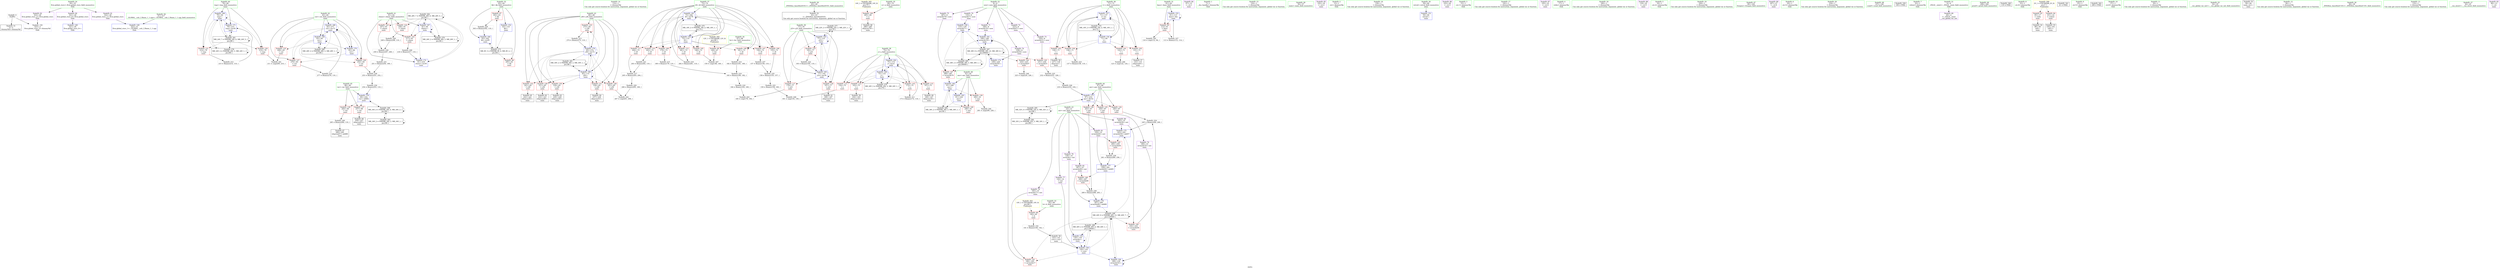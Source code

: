 digraph "SVFG" {
	label="SVFG";

	Node0x55ad3fa7eee0 [shape=record,color=grey,label="{NodeID: 0\nNullPtr}"];
	Node0x55ad3fa7eee0 -> Node0x55ad3faa8c00[style=solid];
	Node0x55ad3fa7eee0 -> Node0x55ad3faaed20[style=solid];
	Node0x55ad3fab05b0 [shape=record,color=blue,label="{NodeID: 180\n83\<--277\ncnt\<--inc73\nmain\n}"];
	Node0x55ad3fab05b0 -> Node0x55ad3faad870[style=dashed];
	Node0x55ad3fab05b0 -> Node0x55ad3faad940[style=dashed];
	Node0x55ad3fab05b0 -> Node0x55ad3faada10[style=dashed];
	Node0x55ad3fab05b0 -> Node0x55ad3faafbf0[style=dashed];
	Node0x55ad3fab05b0 -> Node0x55ad3faafd90[style=dashed];
	Node0x55ad3fab05b0 -> Node0x55ad3fab05b0[style=dashed];
	Node0x55ad3fab05b0 -> Node0x55ad3fac9490[style=dashed];
	Node0x55ad3faa7a40 [shape=record,color=red,label="{NodeID: 97\n302\<--63\n\<--kk\nmain\n}"];
	Node0x55ad3faa7a40 -> Node0x55ad3fab4a40[style=solid];
	Node0x55ad3fa832d0 [shape=record,color=green,label="{NodeID: 14\n114\<--1\n\<--dummyObj\nCan only get source location for instruction, argument, global var or function.}"];
	Node0x55ad3fac8590 [shape=record,color=black,label="{NodeID: 277\nMR_22V_2 = PHI(MR_22V_3, MR_22V_1, )\npts\{78 \}\n}"];
	Node0x55ad3fac8590 -> Node0x55ad3faaf7e0[style=dashed];
	Node0x55ad3fac8590 -> Node0x55ad3fac8590[style=dashed];
	Node0x55ad3faa85a0 [shape=record,color=red,label="{NodeID: 111\n204\<--73\n\<--i8\nmain\n}"];
	Node0x55ad3faa85a0 -> Node0x55ad3fab3840[style=solid];
	Node0x55ad3faa69b0 [shape=record,color=green,label="{NodeID: 28\n43\<--49\n_ZNSt8ios_base4InitD1Ev\<--_ZNSt8ios_base4InitD1Ev_field_insensitive\n}"];
	Node0x55ad3faa69b0 -> Node0x55ad3faa8cd0[style=solid];
	Node0x55ad3faad870 [shape=record,color=red,label="{NodeID: 125\n209\<--83\n\<--cnt\nmain\n}"];
	Node0x55ad3faad870 -> Node0x55ad3fab5c40[style=solid];
	Node0x55ad3faa7490 [shape=record,color=green,label="{NodeID: 42\n83\<--84\ncnt\<--cnt_field_insensitive\nmain\n}"];
	Node0x55ad3faa7490 -> Node0x55ad3faad870[style=solid];
	Node0x55ad3faa7490 -> Node0x55ad3faad940[style=solid];
	Node0x55ad3faa7490 -> Node0x55ad3faada10[style=solid];
	Node0x55ad3faa7490 -> Node0x55ad3faafbf0[style=solid];
	Node0x55ad3faa7490 -> Node0x55ad3faafd90[style=solid];
	Node0x55ad3faa7490 -> Node0x55ad3fab05b0[style=solid];
	Node0x55ad3fad0310 [shape=record,color=yellow,style=double,label="{NodeID: 305\n14V_1 = ENCHI(MR_14V_0)\npts\{70 \}\nFun[main]}"];
	Node0x55ad3fad0310 -> Node0x55ad3faa7cb0[style=dashed];
	Node0x55ad3fab3fc0 [shape=record,color=grey,label="{NodeID: 222\n193 = Binary(192, 110, )\n}"];
	Node0x55ad3fab3fc0 -> Node0x55ad3faaf980[style=solid];
	Node0x55ad3faae3d0 [shape=record,color=red,label="{NodeID: 139\n290\<--91\n\<--ans\nmain\n}"];
	Node0x55ad3faae3d0 -> Node0x55ad3fab60c0[style=solid];
	Node0x55ad3faa9010 [shape=record,color=black,label="{NodeID: 56\n127\<--126\nidxprom\<--\nmain\n}"];
	Node0x55ad3fab54c0 [shape=record,color=grey,label="{NodeID: 236\n253 = Binary(251, 252, )\n}"];
	Node0x55ad3fab54c0 -> Node0x55ad3fab51c0[style=solid];
	Node0x55ad3faaefc0 [shape=record,color=blue,label="{NodeID: 153\n61\<--113\nkase\<--dec\nmain\n}"];
	Node0x55ad3faaefc0 -> Node0x55ad3faaaff0[style=dashed];
	Node0x55ad3faaefc0 -> Node0x55ad3faaefc0[style=dashed];
	Node0x55ad3faa9b70 [shape=record,color=purple,label="{NodeID: 70\n133\<--8\narrayidx7\<--now\nmain\n}"];
	Node0x55ad3faa9b70 -> Node0x55ad3faaf230[style=solid];
	Node0x55ad3faafb20 [shape=record,color=blue,label="{NodeID: 167\n81\<--94\nshaon\<--\nmain\n}"];
	Node0x55ad3faafb20 -> Node0x55ad3faad600[style=dashed];
	Node0x55ad3faafb20 -> Node0x55ad3faafb20[style=dashed];
	Node0x55ad3faafb20 -> Node0x55ad3faaff30[style=dashed];
	Node0x55ad3faafb20 -> Node0x55ad3fac3690[style=dashed];
	Node0x55ad3faafb20 -> Node0x55ad3fac8f90[style=dashed];
	Node0x55ad3faaa6d0 [shape=record,color=purple,label="{NodeID: 84\n97\<--15\n\<--.str.1\nmain\n}"];
	Node0x55ad3faa0c90 [shape=record,color=green,label="{NodeID: 1\n7\<--1\n__dso_handle\<--dummyObj\nGlob }"];
	Node0x55ad3fab0680 [shape=record,color=blue,label="{NodeID: 181\n73\<--282\ni8\<--inc76\nmain\n}"];
	Node0x55ad3fab0680 -> Node0x55ad3faa80c0[style=dashed];
	Node0x55ad3fab0680 -> Node0x55ad3faa8190[style=dashed];
	Node0x55ad3fab0680 -> Node0x55ad3faa8260[style=dashed];
	Node0x55ad3fab0680 -> Node0x55ad3faa8330[style=dashed];
	Node0x55ad3fab0680 -> Node0x55ad3faa8400[style=dashed];
	Node0x55ad3fab0680 -> Node0x55ad3faa84d0[style=dashed];
	Node0x55ad3fab0680 -> Node0x55ad3faa85a0[style=dashed];
	Node0x55ad3fab0680 -> Node0x55ad3faa8670[style=dashed];
	Node0x55ad3fab0680 -> Node0x55ad3fab0680[style=dashed];
	Node0x55ad3fab0680 -> Node0x55ad3fac7b90[style=dashed];
	Node0x55ad3faa7b10 [shape=record,color=red,label="{NodeID: 98\n140\<--65\n\<--b\nmain\n}"];
	Node0x55ad3faa7b10 -> Node0x55ad3fab4ec0[style=solid];
	Node0x55ad3fa7f420 [shape=record,color=green,label="{NodeID: 15\n124\<--1\n\<--dummyObj\nCan only get source location for instruction, argument, global var or function.}"];
	Node0x55ad3fac8a90 [shape=record,color=black,label="{NodeID: 278\nMR_24V_2 = PHI(MR_24V_3, MR_24V_1, )\npts\{80 \}\n}"];
	Node0x55ad3fac8a90 -> Node0x55ad3faafa50[style=dashed];
	Node0x55ad3fac8a90 -> Node0x55ad3fac8a90[style=dashed];
	Node0x55ad3faa8670 [shape=record,color=red,label="{NodeID: 112\n281\<--73\n\<--i8\nmain\n}"];
	Node0x55ad3faa8670 -> Node0x55ad3fab39c0[style=solid];
	Node0x55ad3faa6a40 [shape=record,color=green,label="{NodeID: 29\n56\<--57\nmain\<--main_field_insensitive\n}"];
	Node0x55ad3faabdc0 [shape=record,color=grey,label="{NodeID: 209\n218 = Binary(217, 110, )\n}"];
	Node0x55ad3faabdc0 -> Node0x55ad3faaff30[style=solid];
	Node0x55ad3faad940 [shape=record,color=red,label="{NodeID: 126\n252\<--83\n\<--cnt\nmain\n}"];
	Node0x55ad3faad940 -> Node0x55ad3fab54c0[style=solid];
	Node0x55ad3faa7560 [shape=record,color=green,label="{NodeID: 43\n85\<--86\nj36\<--j36_field_insensitive\nmain\n}"];
	Node0x55ad3faa7560 -> Node0x55ad3faadae0[style=solid];
	Node0x55ad3faa7560 -> Node0x55ad3faadbb0[style=solid];
	Node0x55ad3faa7560 -> Node0x55ad3faadc80[style=solid];
	Node0x55ad3faa7560 -> Node0x55ad3faadd50[style=solid];
	Node0x55ad3faa7560 -> Node0x55ad3faade20[style=solid];
	Node0x55ad3faa7560 -> Node0x55ad3faadef0[style=solid];
	Node0x55ad3faa7560 -> Node0x55ad3faafcc0[style=solid];
	Node0x55ad3faa7560 -> Node0x55ad3fab04e0[style=solid];
	Node0x55ad3fab4140 [shape=record,color=grey,label="{NodeID: 223\n137 = Binary(136, 110, )\n}"];
	Node0x55ad3fab4140 -> Node0x55ad3faaf300[style=solid];
	Node0x55ad3faae4a0 [shape=record,color=red,label="{NodeID: 140\n296\<--91\n\<--ans\nmain\n}"];
	Node0x55ad3faa90e0 [shape=record,color=black,label="{NodeID: 57\n132\<--131\nidxprom6\<--\nmain\n}"];
	Node0x55ad3fab5640 [shape=record,color=grey,label="{NodeID: 237\n157 = Binary(156, 110, )\n}"];
	Node0x55ad3fab5640 -> Node0x55ad3fab5340[style=solid];
	Node0x55ad3faaf090 [shape=record,color=blue,label="{NodeID: 154\n71\<--94\ni\<--\nmain\n}"];
	Node0x55ad3faaf090 -> Node0x55ad3faa7d80[style=dashed];
	Node0x55ad3faaf090 -> Node0x55ad3faa7e50[style=dashed];
	Node0x55ad3faaf090 -> Node0x55ad3faa7f20[style=dashed];
	Node0x55ad3faaf090 -> Node0x55ad3faa7ff0[style=dashed];
	Node0x55ad3faaf090 -> Node0x55ad3faaf300[style=dashed];
	Node0x55ad3faaf090 -> Node0x55ad3fac7690[style=dashed];
	Node0x55ad3faa9c40 [shape=record,color=purple,label="{NodeID: 71\n169\<--8\narrayidx19\<--now\nmain\n}"];
	Node0x55ad3faa9c40 -> Node0x55ad3faaf640[style=solid];
	Node0x55ad3faafbf0 [shape=record,color=blue,label="{NodeID: 168\n83\<--94\ncnt\<--\nmain\n}"];
	Node0x55ad3faafbf0 -> Node0x55ad3faad870[style=dashed];
	Node0x55ad3faafbf0 -> Node0x55ad3faad940[style=dashed];
	Node0x55ad3faafbf0 -> Node0x55ad3faada10[style=dashed];
	Node0x55ad3faafbf0 -> Node0x55ad3faafbf0[style=dashed];
	Node0x55ad3faafbf0 -> Node0x55ad3faafd90[style=dashed];
	Node0x55ad3faafbf0 -> Node0x55ad3fab05b0[style=dashed];
	Node0x55ad3faafbf0 -> Node0x55ad3fac9490[style=dashed];
	Node0x55ad3faaa7a0 [shape=record,color=purple,label="{NodeID: 85\n102\<--18\n\<--.str.2\nmain\n}"];
	Node0x55ad3fa7f800 [shape=record,color=green,label="{NodeID: 2\n13\<--1\n.str\<--dummyObj\nGlob }"];
	Node0x55ad3fab0750 [shape=record,color=blue,label="{NodeID: 182\n91\<--288\nans\<--\nmain\n}"];
	Node0x55ad3fab0750 -> Node0x55ad3faae3d0[style=dashed];
	Node0x55ad3fab0750 -> Node0x55ad3faae4a0[style=dashed];
	Node0x55ad3fab0750 -> Node0x55ad3fab0820[style=dashed];
	Node0x55ad3fab0750 -> Node0x55ad3faca890[style=dashed];
	Node0x55ad3faa7be0 [shape=record,color=red,label="{NodeID: 99\n149\<--67\n\<--lev\nmain\n}"];
	Node0x55ad3faa7be0 -> Node0x55ad3fab6540[style=solid];
	Node0x55ad3fa7f4f0 [shape=record,color=green,label="{NodeID: 16\n130\<--1\n\<--dummyObj\nCan only get source location for instruction, argument, global var or function.}"];
	Node0x55ad3fac8f90 [shape=record,color=black,label="{NodeID: 279\nMR_26V_2 = PHI(MR_26V_3, MR_26V_1, )\npts\{82 \}\n}"];
	Node0x55ad3fac8f90 -> Node0x55ad3faafb20[style=dashed];
	Node0x55ad3fac8f90 -> Node0x55ad3fac8f90[style=dashed];
	Node0x55ad3faa8740 [shape=record,color=red,label="{NodeID: 113\n154\<--75\n\<--j\nmain\n}"];
	Node0x55ad3faa8740 -> Node0x55ad3fab66c0[style=solid];
	Node0x55ad3faa6ad0 [shape=record,color=green,label="{NodeID: 30\n59\<--60\nretval\<--retval_field_insensitive\nmain\n}"];
	Node0x55ad3faa6ad0 -> Node0x55ad3faaee20[style=solid];
	Node0x55ad3faabf40 [shape=record,color=grey,label="{NodeID: 210\n277 = Binary(276, 110, )\n}"];
	Node0x55ad3faabf40 -> Node0x55ad3fab05b0[style=solid];
	Node0x55ad3faada10 [shape=record,color=red,label="{NodeID: 127\n276\<--83\n\<--cnt\nmain\n}"];
	Node0x55ad3faada10 -> Node0x55ad3faabf40[style=solid];
	Node0x55ad3faa7630 [shape=record,color=green,label="{NodeID: 44\n87\<--88\nper\<--per_field_insensitive\nmain\n}"];
	Node0x55ad3faa7630 -> Node0x55ad3faadfc0[style=solid];
	Node0x55ad3faa7630 -> Node0x55ad3faae090[style=solid];
	Node0x55ad3faa7630 -> Node0x55ad3faae160[style=solid];
	Node0x55ad3faa7630 -> Node0x55ad3fab0000[style=solid];
	Node0x55ad3fab42c0 [shape=record,color=grey,label="{NodeID: 224\n245 = Binary(244, 240, )\n}"];
	Node0x55ad3fab42c0 -> Node0x55ad3fab01a0[style=solid];
	Node0x55ad3faae570 [shape=record,color=red,label="{NodeID: 141\n166\<--165\n\<--arrayidx17\nmain\n}"];
	Node0x55ad3faae570 -> Node0x55ad3faaf640[style=solid];
	Node0x55ad3faa91b0 [shape=record,color=black,label="{NodeID: 58\n143\<--141\nconv\<--mul\nmain\n}"];
	Node0x55ad3faa91b0 -> Node0x55ad3faaf3d0[style=solid];
	Node0x55ad3fab57c0 [shape=record,color=grey,label="{NodeID: 238\n269 = Binary(268, 263, )\n}"];
	Node0x55ad3fab57c0 -> Node0x55ad3fab0410[style=solid];
	Node0x55ad3faaf160 [shape=record,color=blue,label="{NodeID: 155\n128\<--130\narrayidx\<--\nmain\n}"];
	Node0x55ad3faaf160 -> Node0x55ad3faaf160[style=dashed];
	Node0x55ad3faaf160 -> Node0x55ad3faaf3d0[style=dashed];
	Node0x55ad3faa9d10 [shape=record,color=purple,label="{NodeID: 72\n223\<--8\narrayidx47\<--now\nmain\n}"];
	Node0x55ad3faa9d10 -> Node0x55ad3faae640[style=solid];
	Node0x55ad3faafcc0 [shape=record,color=blue,label="{NodeID: 169\n85\<--110\nj36\<--\nmain\n}"];
	Node0x55ad3faafcc0 -> Node0x55ad3faadae0[style=dashed];
	Node0x55ad3faafcc0 -> Node0x55ad3faadbb0[style=dashed];
	Node0x55ad3faafcc0 -> Node0x55ad3faadc80[style=dashed];
	Node0x55ad3faafcc0 -> Node0x55ad3faadd50[style=dashed];
	Node0x55ad3faafcc0 -> Node0x55ad3faade20[style=dashed];
	Node0x55ad3faafcc0 -> Node0x55ad3faadef0[style=dashed];
	Node0x55ad3faafcc0 -> Node0x55ad3faafcc0[style=dashed];
	Node0x55ad3faafcc0 -> Node0x55ad3fab04e0[style=dashed];
	Node0x55ad3faafcc0 -> Node0x55ad3fac9990[style=dashed];
	Node0x55ad3faaa870 [shape=record,color=purple,label="{NodeID: 86\n103\<--20\n\<--.str.3\nmain\n}"];
	Node0x55ad3fa7edc0 [shape=record,color=green,label="{NodeID: 3\n15\<--1\n.str.1\<--dummyObj\nGlob }"];
	Node0x55ad3fab0820 [shape=record,color=blue,label="{NodeID: 183\n91\<--226\nans\<--\nmain\n}"];
	Node0x55ad3fab0820 -> Node0x55ad3faae4a0[style=dashed];
	Node0x55ad3fab0820 -> Node0x55ad3faca890[style=dashed];
	Node0x55ad3faa7cb0 [shape=record,color=red,label="{NodeID: 100\n285\<--69\n\<--n\nmain\n}"];
	Node0x55ad3faa7cb0 -> Node0x55ad3faa99d0[style=solid];
	Node0x55ad3fa7f5c0 [shape=record,color=green,label="{NodeID: 17\n142\<--1\n\<--dummyObj\nCan only get source location for instruction, argument, global var or function.}"];
	Node0x55ad3fac9490 [shape=record,color=black,label="{NodeID: 280\nMR_28V_2 = PHI(MR_28V_3, MR_28V_1, )\npts\{84 \}\n}"];
	Node0x55ad3fac9490 -> Node0x55ad3faafbf0[style=dashed];
	Node0x55ad3fac9490 -> Node0x55ad3fac9490[style=dashed];
	Node0x55ad3faa8810 [shape=record,color=red,label="{NodeID: 114\n163\<--75\n\<--j\nmain\n}"];
	Node0x55ad3faa8810 -> Node0x55ad3faa9280[style=solid];
	Node0x55ad3faa6ba0 [shape=record,color=green,label="{NodeID: 31\n61\<--62\nkase\<--kase_field_insensitive\nmain\n}"];
	Node0x55ad3faa6ba0 -> Node0x55ad3faaaff0[style=solid];
	Node0x55ad3faa6ba0 -> Node0x55ad3faaefc0[style=solid];
	Node0x55ad3fab2f40 [shape=record,color=grey,label="{NodeID: 211\n173 = Binary(172, 110, )\n}"];
	Node0x55ad3fab2f40 -> Node0x55ad3faaf710[style=solid];
	Node0x55ad3faadae0 [shape=record,color=red,label="{NodeID: 128\n201\<--85\n\<--j36\nmain\n}"];
	Node0x55ad3faadae0 -> Node0x55ad3fab5dc0[style=solid];
	Node0x55ad3faa7700 [shape=record,color=green,label="{NodeID: 45\n89\<--90\nvar\<--var_field_insensitive\nmain\n}"];
	Node0x55ad3faa7700 -> Node0x55ad3faae230[style=solid];
	Node0x55ad3faa7700 -> Node0x55ad3faae300[style=solid];
	Node0x55ad3faa7700 -> Node0x55ad3fab0270[style=solid];
	Node0x55ad3fab4440 [shape=record,color=grey,label="{NodeID: 225\n232 = Binary(231, 226, )\n}"];
	Node0x55ad3fab4440 -> Node0x55ad3fab45c0[style=solid];
	Node0x55ad3faae640 [shape=record,color=red,label="{NodeID: 142\n224\<--223\n\<--arrayidx47\nmain\n}"];
	Node0x55ad3faae640 -> Node0x55ad3faac110[style=solid];
	Node0x55ad3faa9280 [shape=record,color=black,label="{NodeID: 59\n164\<--163\nidxprom16\<--\nmain\n}"];
	Node0x55ad3fab5940 [shape=record,color=grey,label="{NodeID: 239\n261 = Binary(260, 256, )\n}"];
	Node0x55ad3fab5940 -> Node0x55ad3fab0340[style=solid];
	Node0x55ad3faaf230 [shape=record,color=blue,label="{NodeID: 156\n133\<--130\narrayidx7\<--\nmain\n}"];
	Node0x55ad3faaf230 -> Node0x55ad3faaea50[style=dashed];
	Node0x55ad3faaf230 -> Node0x55ad3faaf230[style=dashed];
	Node0x55ad3faaf230 -> Node0x55ad3faaf640[style=dashed];
	Node0x55ad3faaf230 -> Node0x55ad3facad90[style=dashed];
	Node0x55ad3faaf230 -> Node0x55ad3face990[style=dashed];
	Node0x55ad3faa9de0 [shape=record,color=purple,label="{NodeID: 73\n230\<--8\narrayidx51\<--now\nmain\n}"];
	Node0x55ad3faa9de0 -> Node0x55ad3faae710[style=solid];
	Node0x55ad3faafd90 [shape=record,color=blue,label="{NodeID: 170\n83\<--94\ncnt\<--\nmain\n}"];
	Node0x55ad3faafd90 -> Node0x55ad3faad940[style=dashed];
	Node0x55ad3faafd90 -> Node0x55ad3faada10[style=dashed];
	Node0x55ad3faafd90 -> Node0x55ad3fab05b0[style=dashed];
	Node0x55ad3faaa940 [shape=record,color=purple,label="{NodeID: 87\n105\<--23\n\<--.str.4\nmain\n}"];
	Node0x55ad3fa82e00 [shape=record,color=green,label="{NodeID: 4\n17\<--1\nstdin\<--dummyObj\nGlob }"];
	Node0x55ad3fab08f0 [shape=record,color=blue,label="{NodeID: 184\n63\<--303\nkk\<--inc85\nmain\n}"];
	Node0x55ad3fab08f0 -> Node0x55ad3fac7190[style=dashed];
	Node0x55ad3faa7d80 [shape=record,color=red,label="{NodeID: 101\n122\<--71\n\<--i\nmain\n}"];
	Node0x55ad3faa7d80 -> Node0x55ad3fab63c0[style=solid];
	Node0x55ad3fa7f690 [shape=record,color=green,label="{NodeID: 18\n160\<--1\n\<--dummyObj\nCan only get source location for instruction, argument, global var or function.}"];
	Node0x55ad3fac9990 [shape=record,color=black,label="{NodeID: 281\nMR_30V_2 = PHI(MR_30V_3, MR_30V_1, )\npts\{86 \}\n}"];
	Node0x55ad3fac9990 -> Node0x55ad3faafcc0[style=dashed];
	Node0x55ad3fac9990 -> Node0x55ad3fac9990[style=dashed];
	Node0x55ad3faa88e0 [shape=record,color=red,label="{NodeID: 115\n167\<--75\n\<--j\nmain\n}"];
	Node0x55ad3faa88e0 -> Node0x55ad3faa9350[style=solid];
	Node0x55ad3faa6c70 [shape=record,color=green,label="{NodeID: 32\n63\<--64\nkk\<--kk_field_insensitive\nmain\n}"];
	Node0x55ad3faa6c70 -> Node0x55ad3faa7970[style=solid];
	Node0x55ad3faa6c70 -> Node0x55ad3faa7a40[style=solid];
	Node0x55ad3faa6c70 -> Node0x55ad3faaeef0[style=solid];
	Node0x55ad3faa6c70 -> Node0x55ad3fab08f0[style=solid];
	Node0x55ad3facdf90 [shape=record,color=black,label="{NodeID: 295\nMR_32V_4 = PHI(MR_32V_6, MR_32V_3, )\npts\{88 \}\n}"];
	Node0x55ad3facdf90 -> Node0x55ad3fab0000[style=dashed];
	Node0x55ad3facdf90 -> Node0x55ad3fac9e90[style=dashed];
	Node0x55ad3facdf90 -> Node0x55ad3facdf90[style=dashed];
	Node0x55ad3fab30c0 [shape=record,color=grey,label="{NodeID: 212\n215 = Binary(214, 110, )\n}"];
	Node0x55ad3fab30c0 -> Node0x55ad3faafe60[style=solid];
	Node0x55ad3faadbb0 [shape=record,color=red,label="{NodeID: 129\n221\<--85\n\<--j36\nmain\n}"];
	Node0x55ad3faadbb0 -> Node0x55ad3faa94f0[style=solid];
	Node0x55ad3faa77d0 [shape=record,color=green,label="{NodeID: 46\n91\<--92\nans\<--ans_field_insensitive\nmain\n}"];
	Node0x55ad3faa77d0 -> Node0x55ad3faae3d0[style=solid];
	Node0x55ad3faa77d0 -> Node0x55ad3faae4a0[style=solid];
	Node0x55ad3faa77d0 -> Node0x55ad3fab0750[style=solid];
	Node0x55ad3faa77d0 -> Node0x55ad3fab0820[style=solid];
	Node0x55ad3fab45c0 [shape=record,color=grey,label="{NodeID: 226\n233 = Binary(232, 234, )\n}"];
	Node0x55ad3fab45c0 -> Node0x55ad3fab0000[style=solid];
	Node0x55ad3faae710 [shape=record,color=red,label="{NodeID: 143\n231\<--230\n\<--arrayidx51\nmain\n}"];
	Node0x55ad3faae710 -> Node0x55ad3fab4440[style=solid];
	Node0x55ad3faa9350 [shape=record,color=black,label="{NodeID: 60\n168\<--167\nidxprom18\<--\nmain\n}"];
	Node0x55ad3fab5ac0 [shape=record,color=grey,label="{NodeID: 240\n265 = Binary(264, 110, )\n}"];
	Node0x55ad3fab5ac0 -> Node0x55ad3faa9900[style=solid];
	Node0x55ad3faaf300 [shape=record,color=blue,label="{NodeID: 157\n71\<--137\ni\<--inc\nmain\n}"];
	Node0x55ad3faaf300 -> Node0x55ad3faa7d80[style=dashed];
	Node0x55ad3faaf300 -> Node0x55ad3faa7e50[style=dashed];
	Node0x55ad3faaf300 -> Node0x55ad3faa7f20[style=dashed];
	Node0x55ad3faaf300 -> Node0x55ad3faa7ff0[style=dashed];
	Node0x55ad3faaf300 -> Node0x55ad3faaf300[style=dashed];
	Node0x55ad3faaf300 -> Node0x55ad3fac7690[style=dashed];
	Node0x55ad3faa9eb0 [shape=record,color=purple,label="{NodeID: 74\n238\<--8\narrayidx54\<--now\nmain\n}"];
	Node0x55ad3faa9eb0 -> Node0x55ad3fab00d0[style=solid];
	Node0x55ad3faafe60 [shape=record,color=blue,label="{NodeID: 171\n79\<--215\ntmp\<--inc44\nmain\n}"];
	Node0x55ad3faafe60 -> Node0x55ad3fac3190[style=dashed];
	Node0x55ad3faaaa10 [shape=record,color=purple,label="{NodeID: 88\n118\<--25\n\<--.str.5\nmain\n}"];
	Node0x55ad3fa82e90 [shape=record,color=green,label="{NodeID: 5\n18\<--1\n.str.2\<--dummyObj\nGlob }"];
	Node0x55ad3faa7e50 [shape=record,color=red,label="{NodeID: 102\n126\<--71\n\<--i\nmain\n}"];
	Node0x55ad3faa7e50 -> Node0x55ad3faa9010[style=solid];
	Node0x55ad3fa83cb0 [shape=record,color=green,label="{NodeID: 19\n226\<--1\n\<--dummyObj\nCan only get source location for instruction, argument, global var or function.}"];
	Node0x55ad3fac9e90 [shape=record,color=black,label="{NodeID: 282\nMR_32V_2 = PHI(MR_32V_3, MR_32V_1, )\npts\{88 \}\n}"];
	Node0x55ad3fac9e90 -> Node0x55ad3fac9e90[style=dashed];
	Node0x55ad3fac9e90 -> Node0x55ad3facdf90[style=dashed];
	Node0x55ad3faad120 [shape=record,color=red,label="{NodeID: 116\n172\<--75\n\<--j\nmain\n}"];
	Node0x55ad3faad120 -> Node0x55ad3fab2f40[style=solid];
	Node0x55ad3faa6d40 [shape=record,color=green,label="{NodeID: 33\n65\<--66\nb\<--b_field_insensitive\nmain\n}"];
	Node0x55ad3faa6d40 -> Node0x55ad3faa7b10[style=solid];
	Node0x55ad3face490 [shape=record,color=black,label="{NodeID: 296\nMR_34V_4 = PHI(MR_34V_6, MR_34V_3, )\npts\{90 \}\n}"];
	Node0x55ad3face490 -> Node0x55ad3fab0270[style=dashed];
	Node0x55ad3face490 -> Node0x55ad3faca390[style=dashed];
	Node0x55ad3face490 -> Node0x55ad3face490[style=dashed];
	Node0x55ad3fab3240 [shape=record,color=grey,label="{NodeID: 213\n274 = Binary(273, 110, )\n}"];
	Node0x55ad3fab3240 -> Node0x55ad3fab04e0[style=solid];
	Node0x55ad3faadc80 [shape=record,color=red,label="{NodeID: 130\n228\<--85\n\<--j36\nmain\n}"];
	Node0x55ad3faadc80 -> Node0x55ad3faa95c0[style=solid];
	Node0x55ad3faa78a0 [shape=record,color=green,label="{NodeID: 47\n99\<--100\nfreopen\<--freopen_field_insensitive\n}"];
	Node0x55ad3fab4740 [shape=record,color=grey,label="{NodeID: 227\n113 = Binary(112, 114, )\n}"];
	Node0x55ad3fab4740 -> Node0x55ad3faaefc0[style=solid];
	Node0x55ad3faae7e0 [shape=record,color=red,label="{NodeID: 144\n244\<--243\n\<--arrayidx56\nmain\n}"];
	Node0x55ad3faae7e0 -> Node0x55ad3fab42c0[style=solid];
	Node0x55ad3faa9420 [shape=record,color=black,label="{NodeID: 61\n188\<--187\nidxprom31\<--\nmain\n}"];
	Node0x55ad3fab5c40 [shape=record,color=grey,label="{NodeID: 241\n211 = cmp(209, 210, )\n}"];
	Node0x55ad3faaf3d0 [shape=record,color=blue,label="{NodeID: 158\n144\<--143\n\<--conv\nmain\n}"];
	Node0x55ad3faaf3d0 -> Node0x55ad3faae570[style=dashed];
	Node0x55ad3faaf3d0 -> Node0x55ad3faaf8b0[style=dashed];
	Node0x55ad3faaf3d0 -> Node0x55ad3facb290[style=dashed];
	Node0x55ad3faaf3d0 -> Node0x55ad3facee90[style=dashed];
	Node0x55ad3faa9f80 [shape=record,color=purple,label="{NodeID: 75\n287\<--8\narrayidx79\<--now\nmain\n}"];
	Node0x55ad3faa9f80 -> Node0x55ad3faaea50[style=solid];
	Node0x55ad3faaff30 [shape=record,color=blue,label="{NodeID: 172\n81\<--218\nshaon\<--inc45\nmain\n}"];
	Node0x55ad3faaff30 -> Node0x55ad3fac3690[style=dashed];
	Node0x55ad3faaaae0 [shape=record,color=purple,label="{NodeID: 89\n297\<--27\n\<--.str.6\nmain\n}"];
	Node0x55ad3fa7f8c0 [shape=record,color=green,label="{NodeID: 6\n20\<--1\n.str.3\<--dummyObj\nGlob }"];
	Node0x55ad3faa7f20 [shape=record,color=red,label="{NodeID: 103\n131\<--71\n\<--i\nmain\n}"];
	Node0x55ad3faa7f20 -> Node0x55ad3faa90e0[style=solid];
	Node0x55ad3fa83d80 [shape=record,color=green,label="{NodeID: 20\n234\<--1\n\<--dummyObj\nCan only get source location for instruction, argument, global var or function.}"];
	Node0x55ad3faca390 [shape=record,color=black,label="{NodeID: 283\nMR_34V_2 = PHI(MR_34V_3, MR_34V_1, )\npts\{90 \}\n}"];
	Node0x55ad3faca390 -> Node0x55ad3faca390[style=dashed];
	Node0x55ad3faca390 -> Node0x55ad3face490[style=dashed];
	Node0x55ad3faad1f0 [shape=record,color=red,label="{NodeID: 117\n178\<--77\n\<--j23\nmain\n}"];
	Node0x55ad3faad1f0 -> Node0x55ad3fab5f40[style=solid];
	Node0x55ad3faa6e10 [shape=record,color=green,label="{NodeID: 34\n67\<--68\nlev\<--lev_field_insensitive\nmain\n}"];
	Node0x55ad3faa6e10 -> Node0x55ad3faa7be0[style=solid];
	Node0x55ad3face990 [shape=record,color=black,label="{NodeID: 297\nMR_38V_8 = PHI(MR_38V_10, MR_38V_6, )\npts\{90000 \}\n}"];
	Node0x55ad3face990 -> Node0x55ad3faae640[style=dashed];
	Node0x55ad3face990 -> Node0x55ad3faae710[style=dashed];
	Node0x55ad3face990 -> Node0x55ad3faaea50[style=dashed];
	Node0x55ad3face990 -> Node0x55ad3faaf640[style=dashed];
	Node0x55ad3face990 -> Node0x55ad3fab00d0[style=dashed];
	Node0x55ad3face990 -> Node0x55ad3facad90[style=dashed];
	Node0x55ad3face990 -> Node0x55ad3face990[style=dashed];
	Node0x55ad3fab33c0 [shape=record,color=grey,label="{NodeID: 214\n182 = Binary(181, 160, )\n}"];
	Node0x55ad3fab33c0 -> Node0x55ad3fab3b40[style=solid];
	Node0x55ad3faadd50 [shape=record,color=red,label="{NodeID: 131\n236\<--85\n\<--j36\nmain\n}"];
	Node0x55ad3faadd50 -> Node0x55ad3faa9690[style=solid];
	Node0x55ad3faa8990 [shape=record,color=green,label="{NodeID: 48\n107\<--108\nscanf\<--scanf_field_insensitive\n}"];
	Node0x55ad3fab48c0 [shape=record,color=grey,label="{NodeID: 228\n249 = Binary(248, 110, )\n}"];
	Node0x55ad3fab48c0 -> Node0x55ad3fab4bc0[style=solid];
	Node0x55ad3faae8b0 [shape=record,color=red,label="{NodeID: 145\n260\<--259\n\<--arrayidx64\nmain\n}"];
	Node0x55ad3faae8b0 -> Node0x55ad3fab5940[style=solid];
	Node0x55ad3faa94f0 [shape=record,color=black,label="{NodeID: 62\n222\<--221\nidxprom46\<--\nmain\n}"];
	Node0x55ad3fab5dc0 [shape=record,color=grey,label="{NodeID: 242\n207 = cmp(201, 206, )\n}"];
	Node0x55ad3faaf4a0 [shape=record,color=blue,label="{NodeID: 159\n73\<--110\ni8\<--\nmain\n}"];
	Node0x55ad3faaf4a0 -> Node0x55ad3faa80c0[style=dashed];
	Node0x55ad3faaf4a0 -> Node0x55ad3faa8190[style=dashed];
	Node0x55ad3faaf4a0 -> Node0x55ad3faa8260[style=dashed];
	Node0x55ad3faaf4a0 -> Node0x55ad3faa8330[style=dashed];
	Node0x55ad3faaf4a0 -> Node0x55ad3faa8400[style=dashed];
	Node0x55ad3faaf4a0 -> Node0x55ad3faa84d0[style=dashed];
	Node0x55ad3faaf4a0 -> Node0x55ad3faa85a0[style=dashed];
	Node0x55ad3faaf4a0 -> Node0x55ad3faa8670[style=dashed];
	Node0x55ad3faaf4a0 -> Node0x55ad3fab0680[style=dashed];
	Node0x55ad3faaf4a0 -> Node0x55ad3fac7b90[style=dashed];
	Node0x55ad3faaa050 [shape=record,color=purple,label="{NodeID: 76\n128\<--10\narrayidx\<--nxt\nmain\n}"];
	Node0x55ad3faaa050 -> Node0x55ad3faaf160[style=solid];
	Node0x55ad3fae24e0 [shape=record,color=black,label="{NodeID: 339\n106 = PHI()\n}"];
	Node0x55ad3fab0000 [shape=record,color=blue,label="{NodeID: 173\n87\<--233\nper\<--div52\nmain\n}"];
	Node0x55ad3fab0000 -> Node0x55ad3faadfc0[style=dashed];
	Node0x55ad3fab0000 -> Node0x55ad3faae090[style=dashed];
	Node0x55ad3fab0000 -> Node0x55ad3faae160[style=dashed];
	Node0x55ad3fab0000 -> Node0x55ad3facdf90[style=dashed];
	Node0x55ad3faaabb0 [shape=record,color=purple,label="{NodeID: 90\n321\<--29\nllvm.global_ctors_0\<--llvm.global_ctors\nGlob }"];
	Node0x55ad3faaabb0 -> Node0x55ad3faaeb20[style=solid];
	Node0x55ad3fa7f950 [shape=record,color=green,label="{NodeID: 7\n22\<--1\nstdout\<--dummyObj\nGlob }"];
	Node0x55ad3faa7ff0 [shape=record,color=red,label="{NodeID: 104\n136\<--71\n\<--i\nmain\n}"];
	Node0x55ad3faa7ff0 -> Node0x55ad3fab4140[style=solid];
	Node0x55ad3fa83e50 [shape=record,color=green,label="{NodeID: 21\n4\<--6\n_ZStL8__ioinit\<--_ZStL8__ioinit_field_insensitive\nGlob }"];
	Node0x55ad3fa83e50 -> Node0x55ad3faa9aa0[style=solid];
	Node0x55ad3faca890 [shape=record,color=black,label="{NodeID: 284\nMR_36V_2 = PHI(MR_36V_5, MR_36V_1, )\npts\{92 \}\n}"];
	Node0x55ad3faca890 -> Node0x55ad3fab0750[style=dashed];
	Node0x55ad3faad2c0 [shape=record,color=red,label="{NodeID: 118\n187\<--77\n\<--j23\nmain\n}"];
	Node0x55ad3faad2c0 -> Node0x55ad3faa9420[style=solid];
	Node0x55ad3faa6ee0 [shape=record,color=green,label="{NodeID: 35\n69\<--70\nn\<--n_field_insensitive\nmain\n}"];
	Node0x55ad3faa6ee0 -> Node0x55ad3faa7cb0[style=solid];
	Node0x55ad3facee90 [shape=record,color=black,label="{NodeID: 298\nMR_40V_9 = PHI(MR_40V_13, MR_40V_7, )\npts\{120000 \}\n}"];
	Node0x55ad3facee90 -> Node0x55ad3faae570[style=dashed];
	Node0x55ad3facee90 -> Node0x55ad3faae7e0[style=dashed];
	Node0x55ad3facee90 -> Node0x55ad3faaf8b0[style=dashed];
	Node0x55ad3facee90 -> Node0x55ad3fab01a0[style=dashed];
	Node0x55ad3facee90 -> Node0x55ad3facb290[style=dashed];
	Node0x55ad3facee90 -> Node0x55ad3facee90[style=dashed];
	Node0x55ad3fab3540 [shape=record,color=grey,label="{NodeID: 215\n180 = Binary(179, 110, )\n}"];
	Node0x55ad3fab3540 -> Node0x55ad3fab3b40[style=solid];
	Node0x55ad3faade20 [shape=record,color=red,label="{NodeID: 132\n241\<--85\n\<--j36\nmain\n}"];
	Node0x55ad3faade20 -> Node0x55ad3faa9760[style=solid];
	Node0x55ad3faa8a60 [shape=record,color=green,label="{NodeID: 49\n299\<--300\nprintf\<--printf_field_insensitive\n}"];
	Node0x55ad3fab4a40 [shape=record,color=grey,label="{NodeID: 229\n303 = Binary(302, 110, )\n}"];
	Node0x55ad3fab4a40 -> Node0x55ad3fab08f0[style=solid];
	Node0x55ad3faae980 [shape=record,color=red,label="{NodeID: 146\n268\<--267\n\<--arrayidx68\nmain\n}"];
	Node0x55ad3faae980 -> Node0x55ad3fab57c0[style=solid];
	Node0x55ad3faa95c0 [shape=record,color=black,label="{NodeID: 63\n229\<--228\nidxprom50\<--\nmain\n}"];
	Node0x55ad3fab5f40 [shape=record,color=grey,label="{NodeID: 243\n185 = cmp(178, 184, )\n}"];
	Node0x55ad3faaf570 [shape=record,color=blue,label="{NodeID: 160\n75\<--110\nj\<--\nmain\n}"];
	Node0x55ad3faaf570 -> Node0x55ad3faa8740[style=dashed];
	Node0x55ad3faaf570 -> Node0x55ad3faa8810[style=dashed];
	Node0x55ad3faaf570 -> Node0x55ad3faa88e0[style=dashed];
	Node0x55ad3faaf570 -> Node0x55ad3faad120[style=dashed];
	Node0x55ad3faaf570 -> Node0x55ad3faaf570[style=dashed];
	Node0x55ad3faaf570 -> Node0x55ad3faaf710[style=dashed];
	Node0x55ad3faaf570 -> Node0x55ad3fac8090[style=dashed];
	Node0x55ad3faaa120 [shape=record,color=purple,label="{NodeID: 77\n144\<--10\n\<--nxt\nmain\n}"];
	Node0x55ad3faaa120 -> Node0x55ad3faaf3d0[style=solid];
	Node0x55ad3fae1ce0 [shape=record,color=black,label="{NodeID: 340\n119 = PHI()\n}"];
	Node0x55ad3fab00d0 [shape=record,color=blue,label="{NodeID: 174\n238\<--226\narrayidx54\<--\nmain\n}"];
	Node0x55ad3fab00d0 -> Node0x55ad3face990[style=dashed];
	Node0x55ad3faaac80 [shape=record,color=purple,label="{NodeID: 91\n322\<--29\nllvm.global_ctors_1\<--llvm.global_ctors\nGlob }"];
	Node0x55ad3faaac80 -> Node0x55ad3faaec20[style=solid];
	Node0x55ad3fa7f9e0 [shape=record,color=green,label="{NodeID: 8\n23\<--1\n.str.4\<--dummyObj\nGlob }"];
	Node0x55ad3faa80c0 [shape=record,color=red,label="{NodeID: 105\n148\<--73\n\<--i8\nmain\n}"];
	Node0x55ad3faa80c0 -> Node0x55ad3fab6540[style=solid];
	Node0x55ad3fa83f20 [shape=record,color=green,label="{NodeID: 22\n8\<--9\nnow\<--now_field_insensitive\nGlob }"];
	Node0x55ad3fa83f20 -> Node0x55ad3faa9b70[style=solid];
	Node0x55ad3fa83f20 -> Node0x55ad3faa9c40[style=solid];
	Node0x55ad3fa83f20 -> Node0x55ad3faa9d10[style=solid];
	Node0x55ad3fa83f20 -> Node0x55ad3faa9de0[style=solid];
	Node0x55ad3fa83f20 -> Node0x55ad3faa9eb0[style=solid];
	Node0x55ad3fa83f20 -> Node0x55ad3faa9f80[style=solid];
	Node0x55ad3facad90 [shape=record,color=black,label="{NodeID: 285\nMR_38V_2 = PHI(MR_38V_5, MR_38V_1, )\npts\{90000 \}\n}"];
	Node0x55ad3facad90 -> Node0x55ad3faaea50[style=dashed];
	Node0x55ad3facad90 -> Node0x55ad3faaf230[style=dashed];
	Node0x55ad3facad90 -> Node0x55ad3faaf640[style=dashed];
	Node0x55ad3facad90 -> Node0x55ad3facad90[style=dashed];
	Node0x55ad3facad90 -> Node0x55ad3face990[style=dashed];
	Node0x55ad3faad390 [shape=record,color=red,label="{NodeID: 119\n192\<--77\n\<--j23\nmain\n}"];
	Node0x55ad3faad390 -> Node0x55ad3fab3fc0[style=solid];
	Node0x55ad3faa6fb0 [shape=record,color=green,label="{NodeID: 36\n71\<--72\ni\<--i_field_insensitive\nmain\n}"];
	Node0x55ad3faa6fb0 -> Node0x55ad3faa7d80[style=solid];
	Node0x55ad3faa6fb0 -> Node0x55ad3faa7e50[style=solid];
	Node0x55ad3faa6fb0 -> Node0x55ad3faa7f20[style=solid];
	Node0x55ad3faa6fb0 -> Node0x55ad3faa7ff0[style=solid];
	Node0x55ad3faa6fb0 -> Node0x55ad3faaf090[style=solid];
	Node0x55ad3faa6fb0 -> Node0x55ad3faaf300[style=solid];
	Node0x55ad3facf390 [shape=record,color=yellow,style=double,label="{NodeID: 299\n2V_1 = ENCHI(MR_2V_0)\npts\{1 \}\nFun[main]}"];
	Node0x55ad3facf390 -> Node0x55ad3faaae50[style=dashed];
	Node0x55ad3facf390 -> Node0x55ad3faaaf20[style=dashed];
	Node0x55ad3fab36c0 [shape=record,color=grey,label="{NodeID: 216\n184 = Binary(183, 160, )\n}"];
	Node0x55ad3fab36c0 -> Node0x55ad3fab5f40[style=solid];
	Node0x55ad3faadef0 [shape=record,color=red,label="{NodeID: 133\n273\<--85\n\<--j36\nmain\n}"];
	Node0x55ad3faadef0 -> Node0x55ad3fab3240[style=solid];
	Node0x55ad3faa8b30 [shape=record,color=green,label="{NodeID: 50\n31\<--317\n_GLOBAL__sub_I_Shaon_1_1.cpp\<--_GLOBAL__sub_I_Shaon_1_1.cpp_field_insensitive\n}"];
	Node0x55ad3faa8b30 -> Node0x55ad3faaec20[style=solid];
	Node0x55ad3fab4bc0 [shape=record,color=grey,label="{NodeID: 230\n250 = Binary(247, 249, )\n}"];
	Node0x55ad3fab4bc0 -> Node0x55ad3fab4d40[style=solid];
	Node0x55ad3faaea50 [shape=record,color=red,label="{NodeID: 147\n288\<--287\n\<--arrayidx79\nmain\n}"];
	Node0x55ad3faaea50 -> Node0x55ad3fab0750[style=solid];
	Node0x55ad3faa9690 [shape=record,color=black,label="{NodeID: 64\n237\<--236\nidxprom53\<--\nmain\n}"];
	Node0x55ad3fab60c0 [shape=record,color=grey,label="{NodeID: 244\n291 = cmp(290, 226, )\n}"];
	Node0x55ad3faaf640 [shape=record,color=blue,label="{NodeID: 161\n169\<--166\narrayidx19\<--\nmain\n}"];
	Node0x55ad3faaf640 -> Node0x55ad3faaf640[style=dashed];
	Node0x55ad3faaf640 -> Node0x55ad3face990[style=dashed];
	Node0x55ad3faaa1f0 [shape=record,color=purple,label="{NodeID: 78\n165\<--10\narrayidx17\<--nxt\nmain\n}"];
	Node0x55ad3faaa1f0 -> Node0x55ad3faae570[style=solid];
	Node0x55ad3fae1de0 [shape=record,color=black,label="{NodeID: 341\n41 = PHI()\n}"];
	Node0x55ad3fab01a0 [shape=record,color=blue,label="{NodeID: 175\n243\<--245\narrayidx56\<--add57\nmain\n}"];
	Node0x55ad3fab01a0 -> Node0x55ad3faae8b0[style=dashed];
	Node0x55ad3fab01a0 -> Node0x55ad3fab0340[style=dashed];
	Node0x55ad3faaad50 [shape=record,color=purple,label="{NodeID: 92\n323\<--29\nllvm.global_ctors_2\<--llvm.global_ctors\nGlob }"];
	Node0x55ad3faaad50 -> Node0x55ad3faaed20[style=solid];
	Node0x55ad3fa7f080 [shape=record,color=green,label="{NodeID: 9\n25\<--1\n.str.5\<--dummyObj\nGlob }"];
	Node0x55ad3faa8190 [shape=record,color=red,label="{NodeID: 106\n155\<--73\n\<--i8\nmain\n}"];
	Node0x55ad3faa8190 -> Node0x55ad3fab5340[style=solid];
	Node0x55ad3fa83ff0 [shape=record,color=green,label="{NodeID: 23\n10\<--12\nnxt\<--nxt_field_insensitive\nGlob }"];
	Node0x55ad3fa83ff0 -> Node0x55ad3faaa050[style=solid];
	Node0x55ad3fa83ff0 -> Node0x55ad3faaa120[style=solid];
	Node0x55ad3fa83ff0 -> Node0x55ad3faaa1f0[style=solid];
	Node0x55ad3fa83ff0 -> Node0x55ad3faaa2c0[style=solid];
	Node0x55ad3fa83ff0 -> Node0x55ad3faaa390[style=solid];
	Node0x55ad3fa83ff0 -> Node0x55ad3faaa460[style=solid];
	Node0x55ad3fa83ff0 -> Node0x55ad3faaa530[style=solid];
	Node0x55ad3facb290 [shape=record,color=black,label="{NodeID: 286\nMR_40V_2 = PHI(MR_40V_6, MR_40V_1, )\npts\{120000 \}\n}"];
	Node0x55ad3facb290 -> Node0x55ad3faaf160[style=dashed];
	Node0x55ad3facb290 -> Node0x55ad3faaf3d0[style=dashed];
	Node0x55ad3faad460 [shape=record,color=red,label="{NodeID: 120\n210\<--79\n\<--tmp\nmain\n}"];
	Node0x55ad3faad460 -> Node0x55ad3fab5c40[style=solid];
	Node0x55ad3faa7080 [shape=record,color=green,label="{NodeID: 37\n73\<--74\ni8\<--i8_field_insensitive\nmain\n}"];
	Node0x55ad3faa7080 -> Node0x55ad3faa80c0[style=solid];
	Node0x55ad3faa7080 -> Node0x55ad3faa8190[style=solid];
	Node0x55ad3faa7080 -> Node0x55ad3faa8260[style=solid];
	Node0x55ad3faa7080 -> Node0x55ad3faa8330[style=solid];
	Node0x55ad3faa7080 -> Node0x55ad3faa8400[style=solid];
	Node0x55ad3faa7080 -> Node0x55ad3faa84d0[style=solid];
	Node0x55ad3faa7080 -> Node0x55ad3faa85a0[style=solid];
	Node0x55ad3faa7080 -> Node0x55ad3faa8670[style=solid];
	Node0x55ad3faa7080 -> Node0x55ad3faaf4a0[style=solid];
	Node0x55ad3faa7080 -> Node0x55ad3fab0680[style=solid];
	Node0x55ad3fab3840 [shape=record,color=grey,label="{NodeID: 217\n205 = Binary(203, 204, )\n}"];
	Node0x55ad3fab3840 -> Node0x55ad3fab3cc0[style=solid];
	Node0x55ad3faadfc0 [shape=record,color=red,label="{NodeID: 134\n240\<--87\n\<--per\nmain\n}"];
	Node0x55ad3faadfc0 -> Node0x55ad3fab42c0[style=solid];
	Node0x55ad3faa8c00 [shape=record,color=black,label="{NodeID: 51\n2\<--3\ndummyVal\<--dummyVal\n}"];
	Node0x55ad3fab4d40 [shape=record,color=grey,label="{NodeID: 231\n251 = Binary(250, 160, )\n}"];
	Node0x55ad3fab4d40 -> Node0x55ad3fab54c0[style=solid];
	Node0x55ad3faaeb20 [shape=record,color=blue,label="{NodeID: 148\n321\<--30\nllvm.global_ctors_0\<--\nGlob }"];
	Node0x55ad3faa9760 [shape=record,color=black,label="{NodeID: 65\n242\<--241\nidxprom55\<--\nmain\n}"];
	Node0x55ad3fab6240 [shape=record,color=grey,label="{NodeID: 245\n116 = cmp(112, 94, )\n}"];
	Node0x55ad3faaf710 [shape=record,color=blue,label="{NodeID: 162\n75\<--173\nj\<--inc21\nmain\n}"];
	Node0x55ad3faaf710 -> Node0x55ad3faa8740[style=dashed];
	Node0x55ad3faaf710 -> Node0x55ad3faa8810[style=dashed];
	Node0x55ad3faaf710 -> Node0x55ad3faa88e0[style=dashed];
	Node0x55ad3faaf710 -> Node0x55ad3faad120[style=dashed];
	Node0x55ad3faaf710 -> Node0x55ad3faaf570[style=dashed];
	Node0x55ad3faaf710 -> Node0x55ad3faaf710[style=dashed];
	Node0x55ad3faaf710 -> Node0x55ad3fac8090[style=dashed];
	Node0x55ad3faaa2c0 [shape=record,color=purple,label="{NodeID: 79\n189\<--10\narrayidx32\<--nxt\nmain\n}"];
	Node0x55ad3faaa2c0 -> Node0x55ad3faaf8b0[style=solid];
	Node0x55ad3fae26f0 [shape=record,color=black,label="{NodeID: 342\n298 = PHI()\n}"];
	Node0x55ad3fab0270 [shape=record,color=blue,label="{NodeID: 176\n89\<--254\nvar\<--add62\nmain\n}"];
	Node0x55ad3fab0270 -> Node0x55ad3faae230[style=dashed];
	Node0x55ad3fab0270 -> Node0x55ad3faae300[style=dashed];
	Node0x55ad3fab0270 -> Node0x55ad3face490[style=dashed];
	Node0x55ad3faaae50 [shape=record,color=red,label="{NodeID: 93\n95\<--17\n\<--stdin\nmain\n}"];
	Node0x55ad3faaae50 -> Node0x55ad3faa8e70[style=solid];
	Node0x55ad3fa7f110 [shape=record,color=green,label="{NodeID: 10\n27\<--1\n.str.6\<--dummyObj\nGlob }"];
	Node0x55ad3fac7190 [shape=record,color=black,label="{NodeID: 273\nMR_8V_3 = PHI(MR_8V_4, MR_8V_2, )\npts\{64 \}\n}"];
	Node0x55ad3fac7190 -> Node0x55ad3faa7970[style=dashed];
	Node0x55ad3fac7190 -> Node0x55ad3faa7a40[style=dashed];
	Node0x55ad3fac7190 -> Node0x55ad3fab08f0[style=dashed];
	Node0x55ad3faa8260 [shape=record,color=red,label="{NodeID: 107\n156\<--73\n\<--i8\nmain\n}"];
	Node0x55ad3faa8260 -> Node0x55ad3fab5640[style=solid];
	Node0x55ad3fa840c0 [shape=record,color=green,label="{NodeID: 24\n29\<--33\nllvm.global_ctors\<--llvm.global_ctors_field_insensitive\nGlob }"];
	Node0x55ad3fa840c0 -> Node0x55ad3faaabb0[style=solid];
	Node0x55ad3fa840c0 -> Node0x55ad3faaac80[style=solid];
	Node0x55ad3fa840c0 -> Node0x55ad3faaad50[style=solid];
	Node0x55ad3faad530 [shape=record,color=red,label="{NodeID: 121\n214\<--79\n\<--tmp\nmain\n}"];
	Node0x55ad3faad530 -> Node0x55ad3fab30c0[style=solid];
	Node0x55ad3faa7150 [shape=record,color=green,label="{NodeID: 38\n75\<--76\nj\<--j_field_insensitive\nmain\n}"];
	Node0x55ad3faa7150 -> Node0x55ad3faa8740[style=solid];
	Node0x55ad3faa7150 -> Node0x55ad3faa8810[style=solid];
	Node0x55ad3faa7150 -> Node0x55ad3faa88e0[style=solid];
	Node0x55ad3faa7150 -> Node0x55ad3faad120[style=solid];
	Node0x55ad3faa7150 -> Node0x55ad3faaf570[style=solid];
	Node0x55ad3faa7150 -> Node0x55ad3faaf710[style=solid];
	Node0x55ad3fab39c0 [shape=record,color=grey,label="{NodeID: 218\n282 = Binary(281, 110, )\n}"];
	Node0x55ad3fab39c0 -> Node0x55ad3fab0680[style=solid];
	Node0x55ad3faae090 [shape=record,color=red,label="{NodeID: 135\n256\<--87\n\<--per\nmain\n}"];
	Node0x55ad3faae090 -> Node0x55ad3fab5940[style=solid];
	Node0x55ad3faa8cd0 [shape=record,color=black,label="{NodeID: 52\n42\<--43\n\<--_ZNSt8ios_base4InitD1Ev\nCan only get source location for instruction, argument, global var or function.}"];
	Node0x55ad3fab4ec0 [shape=record,color=grey,label="{NodeID: 232\n141 = Binary(140, 142, )\n}"];
	Node0x55ad3fab4ec0 -> Node0x55ad3faa91b0[style=solid];
	Node0x55ad3faaec20 [shape=record,color=blue,label="{NodeID: 149\n322\<--31\nllvm.global_ctors_1\<--_GLOBAL__sub_I_Shaon_1_1.cpp\nGlob }"];
	Node0x55ad3faa9830 [shape=record,color=black,label="{NodeID: 66\n258\<--257\nidxprom63\<--\nmain\n}"];
	Node0x55ad3fab63c0 [shape=record,color=grey,label="{NodeID: 246\n123 = cmp(122, 124, )\n}"];
	Node0x55ad3faaf7e0 [shape=record,color=blue,label="{NodeID: 163\n77\<--110\nj23\<--\nmain\n}"];
	Node0x55ad3faaf7e0 -> Node0x55ad3faad1f0[style=dashed];
	Node0x55ad3faaf7e0 -> Node0x55ad3faad2c0[style=dashed];
	Node0x55ad3faaf7e0 -> Node0x55ad3faad390[style=dashed];
	Node0x55ad3faaf7e0 -> Node0x55ad3faaf7e0[style=dashed];
	Node0x55ad3faaf7e0 -> Node0x55ad3faaf980[style=dashed];
	Node0x55ad3faaf7e0 -> Node0x55ad3fac8590[style=dashed];
	Node0x55ad3faaa390 [shape=record,color=purple,label="{NodeID: 80\n243\<--10\narrayidx56\<--nxt\nmain\n}"];
	Node0x55ad3faaa390 -> Node0x55ad3faae7e0[style=solid];
	Node0x55ad3faaa390 -> Node0x55ad3fab01a0[style=solid];
	Node0x55ad3fab0340 [shape=record,color=blue,label="{NodeID: 177\n259\<--261\narrayidx64\<--add65\nmain\n}"];
	Node0x55ad3fab0340 -> Node0x55ad3faae980[style=dashed];
	Node0x55ad3fab0340 -> Node0x55ad3fab0410[style=dashed];
	Node0x55ad3faaaf20 [shape=record,color=red,label="{NodeID: 94\n101\<--22\n\<--stdout\nmain\n}"];
	Node0x55ad3faaaf20 -> Node0x55ad3faa8f40[style=solid];
	Node0x55ad3fa7f1a0 [shape=record,color=green,label="{NodeID: 11\n30\<--1\n\<--dummyObj\nCan only get source location for instruction, argument, global var or function.}"];
	Node0x55ad3fac7690 [shape=record,color=black,label="{NodeID: 274\nMR_16V_2 = PHI(MR_16V_4, MR_16V_1, )\npts\{72 \}\n}"];
	Node0x55ad3fac7690 -> Node0x55ad3faaf090[style=dashed];
	Node0x55ad3faa8330 [shape=record,color=red,label="{NodeID: 108\n179\<--73\n\<--i8\nmain\n}"];
	Node0x55ad3faa8330 -> Node0x55ad3fab3540[style=solid];
	Node0x55ad3fa84190 [shape=record,color=green,label="{NodeID: 25\n34\<--35\n__cxx_global_var_init\<--__cxx_global_var_init_field_insensitive\n}"];
	Node0x55ad3faad600 [shape=record,color=red,label="{NodeID: 122\n217\<--81\n\<--shaon\nmain\n}"];
	Node0x55ad3faad600 -> Node0x55ad3faabdc0[style=solid];
	Node0x55ad3faa7220 [shape=record,color=green,label="{NodeID: 39\n77\<--78\nj23\<--j23_field_insensitive\nmain\n}"];
	Node0x55ad3faa7220 -> Node0x55ad3faad1f0[style=solid];
	Node0x55ad3faa7220 -> Node0x55ad3faad2c0[style=solid];
	Node0x55ad3faa7220 -> Node0x55ad3faad390[style=solid];
	Node0x55ad3faa7220 -> Node0x55ad3faaf7e0[style=solid];
	Node0x55ad3faa7220 -> Node0x55ad3faaf980[style=solid];
	Node0x55ad3fab3b40 [shape=record,color=grey,label="{NodeID: 219\n183 = Binary(180, 182, )\n}"];
	Node0x55ad3fab3b40 -> Node0x55ad3fab36c0[style=solid];
	Node0x55ad3faae160 [shape=record,color=red,label="{NodeID: 136\n263\<--87\n\<--per\nmain\n}"];
	Node0x55ad3faae160 -> Node0x55ad3fab57c0[style=solid];
	Node0x55ad3faa8da0 [shape=record,color=black,label="{NodeID: 53\n58\<--94\nmain_ret\<--\nmain\n}"];
	Node0x55ad3fab5040 [shape=record,color=grey,label="{NodeID: 233\n159 = Binary(158, 160, )\n}"];
	Node0x55ad3fab5040 -> Node0x55ad3fab66c0[style=solid];
	Node0x55ad3faaed20 [shape=record,color=blue, style = dotted,label="{NodeID: 150\n323\<--3\nllvm.global_ctors_2\<--dummyVal\nGlob }"];
	Node0x55ad3faa9900 [shape=record,color=black,label="{NodeID: 67\n266\<--265\nidxprom67\<--add66\nmain\n}"];
	Node0x55ad3fab6540 [shape=record,color=grey,label="{NodeID: 247\n150 = cmp(148, 149, )\n}"];
	Node0x55ad3faaf8b0 [shape=record,color=blue,label="{NodeID: 164\n189\<--130\narrayidx32\<--\nmain\n}"];
	Node0x55ad3faaf8b0 -> Node0x55ad3faaf8b0[style=dashed];
	Node0x55ad3faaf8b0 -> Node0x55ad3facee90[style=dashed];
	Node0x55ad3faaa460 [shape=record,color=purple,label="{NodeID: 81\n259\<--10\narrayidx64\<--nxt\nmain\n}"];
	Node0x55ad3faaa460 -> Node0x55ad3faae8b0[style=solid];
	Node0x55ad3faaa460 -> Node0x55ad3fab0340[style=solid];
	Node0x55ad3fac3190 [shape=record,color=black,label="{NodeID: 261\nMR_24V_7 = PHI(MR_24V_6, MR_24V_5, )\npts\{80 \}\n}"];
	Node0x55ad3fac3190 -> Node0x55ad3faad460[style=dashed];
	Node0x55ad3fac3190 -> Node0x55ad3faad530[style=dashed];
	Node0x55ad3fac3190 -> Node0x55ad3faafa50[style=dashed];
	Node0x55ad3fac3190 -> Node0x55ad3faafe60[style=dashed];
	Node0x55ad3fac3190 -> Node0x55ad3fac3190[style=dashed];
	Node0x55ad3fac3190 -> Node0x55ad3fac8a90[style=dashed];
	Node0x55ad3fab0410 [shape=record,color=blue,label="{NodeID: 178\n267\<--269\narrayidx68\<--add69\nmain\n}"];
	Node0x55ad3fab0410 -> Node0x55ad3facee90[style=dashed];
	Node0x55ad3faaaff0 [shape=record,color=red,label="{NodeID: 95\n112\<--61\n\<--kase\nmain\n}"];
	Node0x55ad3faaaff0 -> Node0x55ad3fab4740[style=solid];
	Node0x55ad3faaaff0 -> Node0x55ad3fab6240[style=solid];
	Node0x55ad3fa83130 [shape=record,color=green,label="{NodeID: 12\n94\<--1\n\<--dummyObj\nCan only get source location for instruction, argument, global var or function.}"];
	Node0x55ad3fac7b90 [shape=record,color=black,label="{NodeID: 275\nMR_18V_2 = PHI(MR_18V_4, MR_18V_1, )\npts\{74 \}\n}"];
	Node0x55ad3fac7b90 -> Node0x55ad3faaf4a0[style=dashed];
	Node0x55ad3faa8400 [shape=record,color=red,label="{NodeID: 109\n181\<--73\n\<--i8\nmain\n}"];
	Node0x55ad3faa8400 -> Node0x55ad3fab33c0[style=solid];
	Node0x55ad3faa6890 [shape=record,color=green,label="{NodeID: 26\n38\<--39\n_ZNSt8ios_base4InitC1Ev\<--_ZNSt8ios_base4InitC1Ev_field_insensitive\n}"];
	Node0x55ad3faad6d0 [shape=record,color=red,label="{NodeID: 123\n247\<--81\n\<--shaon\nmain\n}"];
	Node0x55ad3faad6d0 -> Node0x55ad3fab4bc0[style=solid];
	Node0x55ad3faa72f0 [shape=record,color=green,label="{NodeID: 40\n79\<--80\ntmp\<--tmp_field_insensitive\nmain\n}"];
	Node0x55ad3faa72f0 -> Node0x55ad3faad460[style=solid];
	Node0x55ad3faa72f0 -> Node0x55ad3faad530[style=solid];
	Node0x55ad3faa72f0 -> Node0x55ad3faafa50[style=solid];
	Node0x55ad3faa72f0 -> Node0x55ad3faafe60[style=solid];
	Node0x55ad3fad0150 [shape=record,color=yellow,style=double,label="{NodeID: 303\n10V_1 = ENCHI(MR_10V_0)\npts\{66 \}\nFun[main]}"];
	Node0x55ad3fad0150 -> Node0x55ad3faa7b10[style=dashed];
	Node0x55ad3fab3cc0 [shape=record,color=grey,label="{NodeID: 220\n206 = Binary(205, 160, )\n}"];
	Node0x55ad3fab3cc0 -> Node0x55ad3fab5dc0[style=solid];
	Node0x55ad3faae230 [shape=record,color=red,label="{NodeID: 137\n257\<--89\n\<--var\nmain\n}"];
	Node0x55ad3faae230 -> Node0x55ad3faa9830[style=solid];
	Node0x55ad3faa8e70 [shape=record,color=black,label="{NodeID: 54\n98\<--95\ncall\<--\nmain\n}"];
	Node0x55ad3fab51c0 [shape=record,color=grey,label="{NodeID: 234\n254 = Binary(253, 110, )\n}"];
	Node0x55ad3fab51c0 -> Node0x55ad3fab0270[style=solid];
	Node0x55ad3faaee20 [shape=record,color=blue,label="{NodeID: 151\n59\<--94\nretval\<--\nmain\n}"];
	Node0x55ad3faa99d0 [shape=record,color=black,label="{NodeID: 68\n286\<--285\nidxprom78\<--\nmain\n}"];
	Node0x55ad3fab66c0 [shape=record,color=grey,label="{NodeID: 248\n161 = cmp(154, 159, )\n}"];
	Node0x55ad3faaf980 [shape=record,color=blue,label="{NodeID: 165\n77\<--193\nj23\<--inc34\nmain\n}"];
	Node0x55ad3faaf980 -> Node0x55ad3faad1f0[style=dashed];
	Node0x55ad3faaf980 -> Node0x55ad3faad2c0[style=dashed];
	Node0x55ad3faaf980 -> Node0x55ad3faad390[style=dashed];
	Node0x55ad3faaf980 -> Node0x55ad3faaf7e0[style=dashed];
	Node0x55ad3faaf980 -> Node0x55ad3faaf980[style=dashed];
	Node0x55ad3faaf980 -> Node0x55ad3fac8590[style=dashed];
	Node0x55ad3faaa530 [shape=record,color=purple,label="{NodeID: 82\n267\<--10\narrayidx68\<--nxt\nmain\n}"];
	Node0x55ad3faaa530 -> Node0x55ad3faae980[style=solid];
	Node0x55ad3faaa530 -> Node0x55ad3fab0410[style=solid];
	Node0x55ad3fac3690 [shape=record,color=black,label="{NodeID: 262\nMR_26V_7 = PHI(MR_26V_6, MR_26V_5, )\npts\{82 \}\n}"];
	Node0x55ad3fac3690 -> Node0x55ad3faad600[style=dashed];
	Node0x55ad3fac3690 -> Node0x55ad3faad6d0[style=dashed];
	Node0x55ad3fac3690 -> Node0x55ad3faad7a0[style=dashed];
	Node0x55ad3fac3690 -> Node0x55ad3faafb20[style=dashed];
	Node0x55ad3fac3690 -> Node0x55ad3faaff30[style=dashed];
	Node0x55ad3fac3690 -> Node0x55ad3fac3690[style=dashed];
	Node0x55ad3fac3690 -> Node0x55ad3fac8f90[style=dashed];
	Node0x55ad3fab04e0 [shape=record,color=blue,label="{NodeID: 179\n85\<--274\nj36\<--inc72\nmain\n}"];
	Node0x55ad3fab04e0 -> Node0x55ad3faadae0[style=dashed];
	Node0x55ad3fab04e0 -> Node0x55ad3faadbb0[style=dashed];
	Node0x55ad3fab04e0 -> Node0x55ad3faadc80[style=dashed];
	Node0x55ad3fab04e0 -> Node0x55ad3faadd50[style=dashed];
	Node0x55ad3fab04e0 -> Node0x55ad3faade20[style=dashed];
	Node0x55ad3fab04e0 -> Node0x55ad3faadef0[style=dashed];
	Node0x55ad3fab04e0 -> Node0x55ad3faafcc0[style=dashed];
	Node0x55ad3fab04e0 -> Node0x55ad3fab04e0[style=dashed];
	Node0x55ad3fab04e0 -> Node0x55ad3fac9990[style=dashed];
	Node0x55ad3faa7970 [shape=record,color=red,label="{NodeID: 96\n295\<--63\n\<--kk\nmain\n}"];
	Node0x55ad3fa83200 [shape=record,color=green,label="{NodeID: 13\n110\<--1\n\<--dummyObj\nCan only get source location for instruction, argument, global var or function.}"];
	Node0x55ad3fac8090 [shape=record,color=black,label="{NodeID: 276\nMR_20V_2 = PHI(MR_20V_3, MR_20V_1, )\npts\{76 \}\n}"];
	Node0x55ad3fac8090 -> Node0x55ad3faaf570[style=dashed];
	Node0x55ad3fac8090 -> Node0x55ad3fac8090[style=dashed];
	Node0x55ad3faa84d0 [shape=record,color=red,label="{NodeID: 110\n202\<--73\n\<--i8\nmain\n}"];
	Node0x55ad3faa84d0 -> Node0x55ad3fab3e40[style=solid];
	Node0x55ad3faa6920 [shape=record,color=green,label="{NodeID: 27\n44\<--45\n__cxa_atexit\<--__cxa_atexit_field_insensitive\n}"];
	Node0x55ad3faad7a0 [shape=record,color=red,label="{NodeID: 124\n248\<--81\n\<--shaon\nmain\n}"];
	Node0x55ad3faad7a0 -> Node0x55ad3fab48c0[style=solid];
	Node0x55ad3faa73c0 [shape=record,color=green,label="{NodeID: 41\n81\<--82\nshaon\<--shaon_field_insensitive\nmain\n}"];
	Node0x55ad3faa73c0 -> Node0x55ad3faad600[style=solid];
	Node0x55ad3faa73c0 -> Node0x55ad3faad6d0[style=solid];
	Node0x55ad3faa73c0 -> Node0x55ad3faad7a0[style=solid];
	Node0x55ad3faa73c0 -> Node0x55ad3faafb20[style=solid];
	Node0x55ad3faa73c0 -> Node0x55ad3faaff30[style=solid];
	Node0x55ad3fad0230 [shape=record,color=yellow,style=double,label="{NodeID: 304\n12V_1 = ENCHI(MR_12V_0)\npts\{68 \}\nFun[main]}"];
	Node0x55ad3fad0230 -> Node0x55ad3faa7be0[style=dashed];
	Node0x55ad3fab3e40 [shape=record,color=grey,label="{NodeID: 221\n203 = Binary(202, 110, )\n}"];
	Node0x55ad3fab3e40 -> Node0x55ad3fab3840[style=solid];
	Node0x55ad3faae300 [shape=record,color=red,label="{NodeID: 138\n264\<--89\n\<--var\nmain\n}"];
	Node0x55ad3faae300 -> Node0x55ad3fab5ac0[style=solid];
	Node0x55ad3faa8f40 [shape=record,color=black,label="{NodeID: 55\n104\<--101\ncall1\<--\nmain\n}"];
	Node0x55ad3fab5340 [shape=record,color=grey,label="{NodeID: 235\n158 = Binary(155, 157, )\n}"];
	Node0x55ad3fab5340 -> Node0x55ad3fab5040[style=solid];
	Node0x55ad3faaeef0 [shape=record,color=blue,label="{NodeID: 152\n63\<--110\nkk\<--\nmain\n}"];
	Node0x55ad3faaeef0 -> Node0x55ad3fac7190[style=dashed];
	Node0x55ad3faa9aa0 [shape=record,color=purple,label="{NodeID: 69\n40\<--4\n\<--_ZStL8__ioinit\n__cxx_global_var_init\n}"];
	Node0x55ad3faac110 [shape=record,color=grey,label="{NodeID: 249\n225 = cmp(224, 226, )\n}"];
	Node0x55ad3faafa50 [shape=record,color=blue,label="{NodeID: 166\n79\<--94\ntmp\<--\nmain\n}"];
	Node0x55ad3faafa50 -> Node0x55ad3faad460[style=dashed];
	Node0x55ad3faafa50 -> Node0x55ad3faad530[style=dashed];
	Node0x55ad3faafa50 -> Node0x55ad3faafa50[style=dashed];
	Node0x55ad3faafa50 -> Node0x55ad3faafe60[style=dashed];
	Node0x55ad3faafa50 -> Node0x55ad3fac3190[style=dashed];
	Node0x55ad3faafa50 -> Node0x55ad3fac8a90[style=dashed];
	Node0x55ad3faaa600 [shape=record,color=purple,label="{NodeID: 83\n96\<--13\n\<--.str\nmain\n}"];
}
